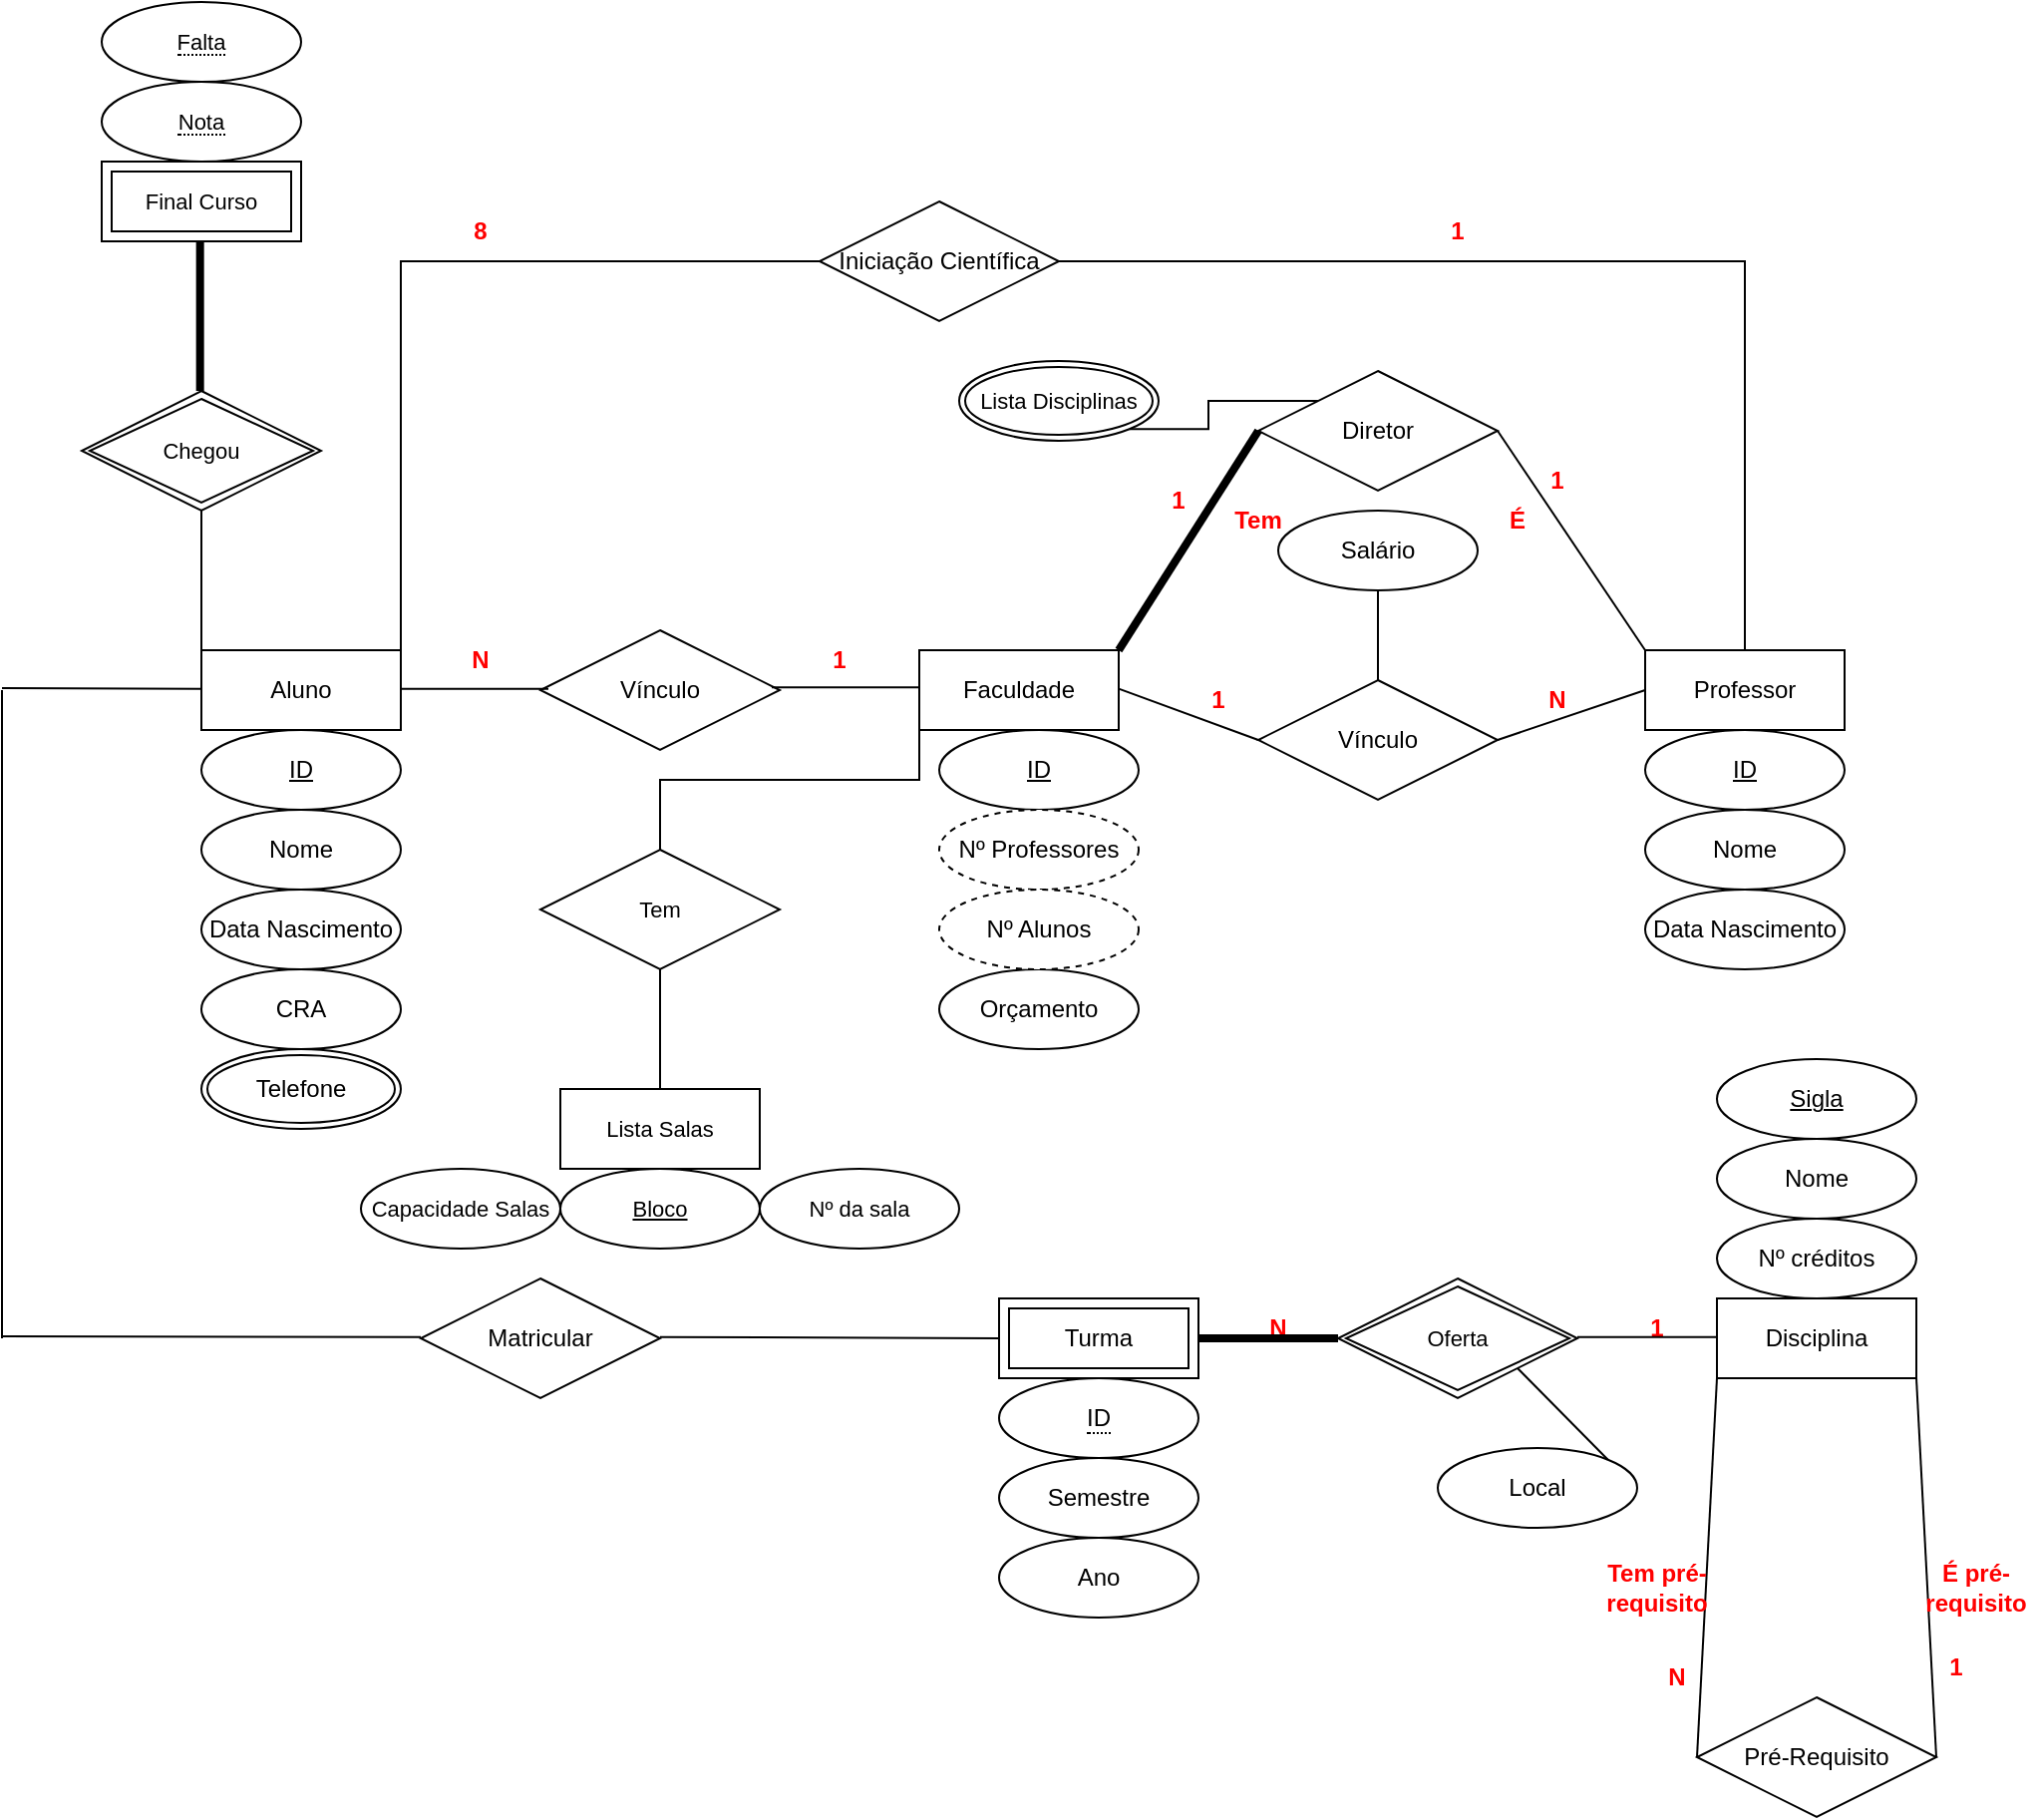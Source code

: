 <mxfile version="18.0.5" type="github">
  <diagram id="lJPxco9_FSO8eHjw9-y5" name="Page-1">
    <mxGraphModel dx="1248" dy="1806" grid="1" gridSize="10" guides="1" tooltips="1" connect="1" arrows="1" fold="1" page="1" pageScale="1" pageWidth="827" pageHeight="1169" math="0" shadow="0">
      <root>
        <mxCell id="0" />
        <mxCell id="1" parent="0" />
        <mxCell id="u_MYpTAzgE1sk0V8bHe8-20" style="edgeStyle=orthogonalEdgeStyle;rounded=0;orthogonalLoop=1;jettySize=auto;html=1;exitX=0;exitY=1;exitDx=0;exitDy=0;entryX=0.5;entryY=0;entryDx=0;entryDy=0;fontSize=11;fontColor=#000000;endArrow=none;endFill=0;strokeWidth=1;" edge="1" parent="1" source="_Gxdi6DB40ClKm4aPdWx-1" target="u_MYpTAzgE1sk0V8bHe8-19">
          <mxGeometry relative="1" as="geometry">
            <Array as="points">
              <mxPoint x="550" y="240" />
              <mxPoint x="420" y="240" />
            </Array>
          </mxGeometry>
        </mxCell>
        <mxCell id="_Gxdi6DB40ClKm4aPdWx-1" value="Faculdade" style="whiteSpace=wrap;html=1;align=center;" parent="1" vertex="1">
          <mxGeometry x="550" y="175" width="100" height="40" as="geometry" />
        </mxCell>
        <mxCell id="_Gxdi6DB40ClKm4aPdWx-2" value="ID" style="ellipse;whiteSpace=wrap;html=1;align=center;fontStyle=4;" parent="1" vertex="1">
          <mxGeometry x="560" y="215" width="100" height="40" as="geometry" />
        </mxCell>
        <mxCell id="_Gxdi6DB40ClKm4aPdWx-6" value="Orçamento" style="ellipse;whiteSpace=wrap;html=1;align=center;" parent="1" vertex="1">
          <mxGeometry x="560" y="335" width="100" height="40" as="geometry" />
        </mxCell>
        <mxCell id="_Gxdi6DB40ClKm4aPdWx-7" value="Disciplina" style="whiteSpace=wrap;html=1;align=center;" parent="1" vertex="1">
          <mxGeometry x="950" y="500" width="100" height="40" as="geometry" />
        </mxCell>
        <mxCell id="_Gxdi6DB40ClKm4aPdWx-8" value="Sigla" style="ellipse;whiteSpace=wrap;html=1;align=center;fontStyle=4" parent="1" vertex="1">
          <mxGeometry x="950" y="380" width="100" height="40" as="geometry" />
        </mxCell>
        <mxCell id="_Gxdi6DB40ClKm4aPdWx-9" value="Nome&lt;span style=&quot;color: rgba(0, 0, 0, 0); font-family: monospace; font-size: 0px; text-align: start;&quot;&gt;%3CmxGraphModel%3E%3Croot%3E%3CmxCell%20id%3D%220%22%2F%3E%3CmxCell%20id%3D%221%22%20parent%3D%220%22%2F%3E%3CmxCell%20id%3D%222%22%20value%3D%22Sigla%22%20style%3D%22ellipse%3BwhiteSpace%3Dwrap%3Bhtml%3D1%3Balign%3Dcenter%3B%22%20vertex%3D%221%22%20parent%3D%221%22%3E%3CmxGeometry%20x%3D%22320%22%20y%3D%2290%22%20width%3D%22100%22%20height%3D%2240%22%20as%3D%22geometry%22%2F%3E%3C%2FmxCell%3E%3C%2Froot%3E%3C%2FmxGraphModel%3E&lt;/span&gt;&lt;span style=&quot;color: rgba(0, 0, 0, 0); font-family: monospace; font-size: 0px; text-align: start;&quot;&gt;%3CmxGraphModel%3E%3Croot%3E%3CmxCell%20id%3D%220%22%2F%3E%3CmxCell%20id%3D%221%22%20parent%3D%220%22%2F%3E%3CmxCell%20id%3D%222%22%20value%3D%22Sigla%22%20style%3D%22ellipse%3BwhiteSpace%3Dwrap%3Bhtml%3D1%3Balign%3Dcenter%3B%22%20vertex%3D%221%22%20parent%3D%221%22%3E%3CmxGeometry%20x%3D%22320%22%20y%3D%2290%22%20width%3D%22100%22%20height%3D%2240%22%20as%3D%22geometry%22%2F%3E%3C%2FmxCell%3E%3C%2Froot%3E%3C%2FmxGraphModel%3E&lt;/span&gt;" style="ellipse;whiteSpace=wrap;html=1;align=center;fontStyle=0" parent="1" vertex="1">
          <mxGeometry x="950" y="420" width="100" height="40" as="geometry" />
        </mxCell>
        <mxCell id="_Gxdi6DB40ClKm4aPdWx-10" value="Nº créditos" style="ellipse;whiteSpace=wrap;html=1;align=center;" parent="1" vertex="1">
          <mxGeometry x="950" y="460" width="100" height="40" as="geometry" />
        </mxCell>
        <mxCell id="_Gxdi6DB40ClKm4aPdWx-11" value="Pré-Requisito" style="shape=rhombus;perimeter=rhombusPerimeter;whiteSpace=wrap;html=1;align=center;" parent="1" vertex="1">
          <mxGeometry x="940" y="700" width="120" height="60" as="geometry" />
        </mxCell>
        <mxCell id="_Gxdi6DB40ClKm4aPdWx-12" value="" style="endArrow=none;html=1;rounded=0;exitX=0;exitY=1;exitDx=0;exitDy=0;entryX=0;entryY=0.5;entryDx=0;entryDy=0;" parent="1" source="_Gxdi6DB40ClKm4aPdWx-7" target="_Gxdi6DB40ClKm4aPdWx-11" edge="1">
          <mxGeometry relative="1" as="geometry">
            <mxPoint x="1000" y="650" as="sourcePoint" />
            <mxPoint x="1160" y="650" as="targetPoint" />
          </mxGeometry>
        </mxCell>
        <mxCell id="_Gxdi6DB40ClKm4aPdWx-13" value="" style="endArrow=none;html=1;rounded=0;exitX=1;exitY=1;exitDx=0;exitDy=0;entryX=1;entryY=0.5;entryDx=0;entryDy=0;" parent="1" source="_Gxdi6DB40ClKm4aPdWx-7" target="_Gxdi6DB40ClKm4aPdWx-11" edge="1">
          <mxGeometry relative="1" as="geometry">
            <mxPoint x="960" y="550" as="sourcePoint" />
            <mxPoint x="950" y="690" as="targetPoint" />
          </mxGeometry>
        </mxCell>
        <mxCell id="_Gxdi6DB40ClKm4aPdWx-14" value="Tem pré-requisito" style="text;html=1;strokeColor=none;fillColor=none;align=center;verticalAlign=middle;whiteSpace=wrap;rounded=0;fontStyle=1;fontColor=#FF0000;" parent="1" vertex="1">
          <mxGeometry x="890" y="630" width="60" height="30" as="geometry" />
        </mxCell>
        <mxCell id="_Gxdi6DB40ClKm4aPdWx-15" value="N" style="text;html=1;strokeColor=none;fillColor=none;align=center;verticalAlign=middle;whiteSpace=wrap;rounded=0;fontStyle=1;fontColor=#FF0000;" parent="1" vertex="1">
          <mxGeometry x="900" y="675" width="60" height="30" as="geometry" />
        </mxCell>
        <mxCell id="_Gxdi6DB40ClKm4aPdWx-16" value="É pré-requisito" style="text;html=1;strokeColor=none;fillColor=none;align=center;verticalAlign=middle;whiteSpace=wrap;rounded=0;fontStyle=1;fontColor=#FF0000;" parent="1" vertex="1">
          <mxGeometry x="1050" y="630" width="60" height="30" as="geometry" />
        </mxCell>
        <mxCell id="_Gxdi6DB40ClKm4aPdWx-17" value="1" style="text;html=1;strokeColor=none;fillColor=none;align=center;verticalAlign=middle;whiteSpace=wrap;rounded=0;fontStyle=1;fontColor=#FF0000;" parent="1" vertex="1">
          <mxGeometry x="1040" y="670" width="60" height="30" as="geometry" />
        </mxCell>
        <mxCell id="_Gxdi6DB40ClKm4aPdWx-18" value="Professor" style="whiteSpace=wrap;html=1;align=center;" parent="1" vertex="1">
          <mxGeometry x="914" y="175" width="100" height="40" as="geometry" />
        </mxCell>
        <mxCell id="_Gxdi6DB40ClKm4aPdWx-19" value="ID" style="ellipse;whiteSpace=wrap;html=1;align=center;fontStyle=4;" parent="1" vertex="1">
          <mxGeometry x="914" y="215" width="100" height="40" as="geometry" />
        </mxCell>
        <mxCell id="_Gxdi6DB40ClKm4aPdWx-20" value="Nome" style="ellipse;whiteSpace=wrap;html=1;align=center;" parent="1" vertex="1">
          <mxGeometry x="914" y="255" width="100" height="40" as="geometry" />
        </mxCell>
        <mxCell id="_Gxdi6DB40ClKm4aPdWx-21" value="Data Nascimento" style="ellipse;whiteSpace=wrap;html=1;align=center;" parent="1" vertex="1">
          <mxGeometry x="914" y="295" width="100" height="40" as="geometry" />
        </mxCell>
        <mxCell id="_Gxdi6DB40ClKm4aPdWx-22" value="Salário" style="ellipse;whiteSpace=wrap;html=1;align=center;" parent="1" vertex="1">
          <mxGeometry x="730" y="105" width="100" height="40" as="geometry" />
        </mxCell>
        <mxCell id="_Gxdi6DB40ClKm4aPdWx-97" style="edgeStyle=orthogonalEdgeStyle;rounded=0;orthogonalLoop=1;jettySize=auto;html=1;exitX=1;exitY=0;exitDx=0;exitDy=0;entryX=0;entryY=0.5;entryDx=0;entryDy=0;endArrow=none;endFill=0;strokeWidth=1;" parent="1" source="_Gxdi6DB40ClKm4aPdWx-23" target="_Gxdi6DB40ClKm4aPdWx-96" edge="1">
          <mxGeometry relative="1" as="geometry" />
        </mxCell>
        <mxCell id="_Gxdi6DB40ClKm4aPdWx-23" value="Aluno" style="whiteSpace=wrap;html=1;align=center;" parent="1" vertex="1">
          <mxGeometry x="190" y="175" width="100" height="40" as="geometry" />
        </mxCell>
        <mxCell id="_Gxdi6DB40ClKm4aPdWx-24" value="Nome" style="ellipse;whiteSpace=wrap;html=1;align=center;" parent="1" vertex="1">
          <mxGeometry x="190" y="255" width="100" height="40" as="geometry" />
        </mxCell>
        <mxCell id="_Gxdi6DB40ClKm4aPdWx-25" value="Data Nascimento" style="ellipse;whiteSpace=wrap;html=1;align=center;" parent="1" vertex="1">
          <mxGeometry x="190" y="295" width="100" height="40" as="geometry" />
        </mxCell>
        <mxCell id="_Gxdi6DB40ClKm4aPdWx-26" value="CRA" style="ellipse;whiteSpace=wrap;html=1;align=center;" parent="1" vertex="1">
          <mxGeometry x="190" y="335" width="100" height="40" as="geometry" />
        </mxCell>
        <mxCell id="_Gxdi6DB40ClKm4aPdWx-27" value="ID" style="ellipse;whiteSpace=wrap;html=1;align=center;fontStyle=4;" parent="1" vertex="1">
          <mxGeometry x="190" y="215" width="100" height="40" as="geometry" />
        </mxCell>
        <mxCell id="_Gxdi6DB40ClKm4aPdWx-28" value="Telefone" style="ellipse;shape=doubleEllipse;margin=3;whiteSpace=wrap;html=1;align=center;" parent="1" vertex="1">
          <mxGeometry x="190" y="375" width="100" height="40" as="geometry" />
        </mxCell>
        <mxCell id="u_MYpTAzgE1sk0V8bHe8-28" style="edgeStyle=orthogonalEdgeStyle;rounded=0;orthogonalLoop=1;jettySize=auto;html=1;exitX=0;exitY=0;exitDx=0;exitDy=0;entryX=1;entryY=1;entryDx=0;entryDy=0;fontSize=11;fontColor=#000000;endArrow=none;endFill=0;strokeWidth=1;" edge="1" parent="1" source="_Gxdi6DB40ClKm4aPdWx-29" target="u_MYpTAzgE1sk0V8bHe8-27">
          <mxGeometry relative="1" as="geometry" />
        </mxCell>
        <mxCell id="_Gxdi6DB40ClKm4aPdWx-29" value="Diretor" style="shape=rhombus;perimeter=rhombusPerimeter;whiteSpace=wrap;html=1;align=center;" parent="1" vertex="1">
          <mxGeometry x="720" y="35" width="120" height="60" as="geometry" />
        </mxCell>
        <mxCell id="_Gxdi6DB40ClKm4aPdWx-30" value="" style="endArrow=none;html=1;rounded=0;exitX=0;exitY=0.5;exitDx=0;exitDy=0;entryX=1;entryY=0;entryDx=0;entryDy=0;strokeWidth=4;" parent="1" source="_Gxdi6DB40ClKm4aPdWx-29" target="_Gxdi6DB40ClKm4aPdWx-1" edge="1">
          <mxGeometry relative="1" as="geometry">
            <mxPoint x="830" y="255" as="sourcePoint" />
            <mxPoint x="820" y="395" as="targetPoint" />
          </mxGeometry>
        </mxCell>
        <mxCell id="_Gxdi6DB40ClKm4aPdWx-31" value="" style="endArrow=none;html=1;rounded=0;exitX=1;exitY=0.5;exitDx=0;exitDy=0;entryX=0;entryY=0;entryDx=0;entryDy=0;" parent="1" source="_Gxdi6DB40ClKm4aPdWx-29" target="_Gxdi6DB40ClKm4aPdWx-18" edge="1">
          <mxGeometry relative="1" as="geometry">
            <mxPoint x="830" y="115" as="sourcePoint" />
            <mxPoint x="780" y="175" as="targetPoint" />
          </mxGeometry>
        </mxCell>
        <mxCell id="_Gxdi6DB40ClKm4aPdWx-32" value="1" style="text;html=1;strokeColor=none;fillColor=none;align=center;verticalAlign=middle;whiteSpace=wrap;rounded=0;fontStyle=1;fontColor=#FF0000;" parent="1" vertex="1">
          <mxGeometry x="650" y="85" width="60" height="30" as="geometry" />
        </mxCell>
        <mxCell id="_Gxdi6DB40ClKm4aPdWx-36" value="1" style="text;html=1;strokeColor=none;fillColor=none;align=center;verticalAlign=middle;whiteSpace=wrap;rounded=0;fontStyle=1;fontColor=#FF0000;" parent="1" vertex="1">
          <mxGeometry x="840" y="75" width="60" height="30" as="geometry" />
        </mxCell>
        <mxCell id="_Gxdi6DB40ClKm4aPdWx-38" value="Vínculo" style="shape=rhombus;perimeter=rhombusPerimeter;whiteSpace=wrap;html=1;align=center;" parent="1" vertex="1">
          <mxGeometry x="720" y="190" width="120" height="60" as="geometry" />
        </mxCell>
        <mxCell id="_Gxdi6DB40ClKm4aPdWx-39" value="" style="endArrow=none;html=1;rounded=0;exitX=0;exitY=0.5;exitDx=0;exitDy=0;entryX=1;entryY=0.5;entryDx=0;entryDy=0;" parent="1" source="_Gxdi6DB40ClKm4aPdWx-18" target="_Gxdi6DB40ClKm4aPdWx-38" edge="1">
          <mxGeometry relative="1" as="geometry">
            <mxPoint x="850" y="75" as="sourcePoint" />
            <mxPoint x="924" y="185" as="targetPoint" />
          </mxGeometry>
        </mxCell>
        <mxCell id="_Gxdi6DB40ClKm4aPdWx-40" value="" style="endArrow=none;html=1;rounded=0;exitX=0;exitY=0.5;exitDx=0;exitDy=0;entryX=1;entryY=0.5;entryDx=0;entryDy=0;" parent="1" source="_Gxdi6DB40ClKm4aPdWx-38" edge="1">
          <mxGeometry relative="1" as="geometry">
            <mxPoint x="724" y="194.33" as="sourcePoint" />
            <mxPoint x="650" y="194.33" as="targetPoint" />
          </mxGeometry>
        </mxCell>
        <mxCell id="_Gxdi6DB40ClKm4aPdWx-44" value="1" style="text;html=1;strokeColor=none;fillColor=none;align=center;verticalAlign=middle;whiteSpace=wrap;rounded=0;fontStyle=1;fontColor=#FF0000;" parent="1" vertex="1">
          <mxGeometry x="670" y="185" width="60" height="30" as="geometry" />
        </mxCell>
        <mxCell id="_Gxdi6DB40ClKm4aPdWx-45" value="N" style="text;html=1;strokeColor=none;fillColor=none;align=center;verticalAlign=middle;whiteSpace=wrap;rounded=0;fontStyle=1;fontColor=#FF0000;" parent="1" vertex="1">
          <mxGeometry x="840" y="185" width="60" height="30" as="geometry" />
        </mxCell>
        <mxCell id="_Gxdi6DB40ClKm4aPdWx-46" value="É" style="text;html=1;strokeColor=none;fillColor=none;align=center;verticalAlign=middle;whiteSpace=wrap;rounded=0;fontStyle=1;fontColor=#FF0000;" parent="1" vertex="1">
          <mxGeometry x="820" y="95" width="60" height="30" as="geometry" />
        </mxCell>
        <mxCell id="_Gxdi6DB40ClKm4aPdWx-47" value="Tem" style="text;html=1;strokeColor=none;fillColor=none;align=center;verticalAlign=middle;whiteSpace=wrap;rounded=0;fontStyle=1;fontColor=#FF0000;" parent="1" vertex="1">
          <mxGeometry x="690" y="95" width="60" height="30" as="geometry" />
        </mxCell>
        <mxCell id="_Gxdi6DB40ClKm4aPdWx-49" value="" style="endArrow=none;html=1;rounded=0;strokeWidth=1;exitX=0.5;exitY=0;exitDx=0;exitDy=0;entryX=0.5;entryY=1;entryDx=0;entryDy=0;" parent="1" source="_Gxdi6DB40ClKm4aPdWx-38" target="_Gxdi6DB40ClKm4aPdWx-22" edge="1">
          <mxGeometry relative="1" as="geometry">
            <mxPoint x="780" y="160" as="sourcePoint" />
            <mxPoint x="780" y="150" as="targetPoint" />
          </mxGeometry>
        </mxCell>
        <mxCell id="_Gxdi6DB40ClKm4aPdWx-54" value="Vínculo" style="shape=rhombus;perimeter=rhombusPerimeter;whiteSpace=wrap;html=1;align=center;" parent="1" vertex="1">
          <mxGeometry x="360" y="165" width="120" height="60" as="geometry" />
        </mxCell>
        <mxCell id="_Gxdi6DB40ClKm4aPdWx-55" value="" style="endArrow=none;html=1;rounded=0;exitX=0;exitY=0.5;exitDx=0;exitDy=0;entryX=1;entryY=0.5;entryDx=0;entryDy=0;" parent="1" edge="1">
          <mxGeometry relative="1" as="geometry">
            <mxPoint x="364" y="194.33" as="sourcePoint" />
            <mxPoint x="290" y="194.33" as="targetPoint" />
          </mxGeometry>
        </mxCell>
        <mxCell id="_Gxdi6DB40ClKm4aPdWx-56" value="N" style="text;html=1;strokeColor=none;fillColor=none;align=center;verticalAlign=middle;whiteSpace=wrap;rounded=0;fontColor=#FF0000;fontStyle=1" parent="1" vertex="1">
          <mxGeometry x="300" y="165" width="60" height="30" as="geometry" />
        </mxCell>
        <mxCell id="_Gxdi6DB40ClKm4aPdWx-57" value="1" style="text;html=1;strokeColor=none;fillColor=none;align=center;verticalAlign=middle;whiteSpace=wrap;rounded=0;fontStyle=1;fontColor=#FF0000;" parent="1" vertex="1">
          <mxGeometry x="480" y="165" width="60" height="30" as="geometry" />
        </mxCell>
        <mxCell id="_Gxdi6DB40ClKm4aPdWx-58" value="" style="endArrow=none;html=1;rounded=0;exitX=0;exitY=0.5;exitDx=0;exitDy=0;entryX=1;entryY=0.5;entryDx=0;entryDy=0;" parent="1" edge="1">
          <mxGeometry relative="1" as="geometry">
            <mxPoint x="550" y="193.67" as="sourcePoint" />
            <mxPoint x="476" y="193.67" as="targetPoint" />
          </mxGeometry>
        </mxCell>
        <mxCell id="_Gxdi6DB40ClKm4aPdWx-62" value="Semestre" style="ellipse;whiteSpace=wrap;html=1;align=center;" parent="1" vertex="1">
          <mxGeometry x="590" y="580" width="100" height="40" as="geometry" />
        </mxCell>
        <mxCell id="_Gxdi6DB40ClKm4aPdWx-63" value="Ano" style="ellipse;whiteSpace=wrap;html=1;align=center;" parent="1" vertex="1">
          <mxGeometry x="590" y="620" width="100" height="40" as="geometry" />
        </mxCell>
        <mxCell id="_Gxdi6DB40ClKm4aPdWx-70" value="Local" style="ellipse;whiteSpace=wrap;html=1;align=center;" parent="1" vertex="1">
          <mxGeometry x="810" y="575" width="100" height="40" as="geometry" />
        </mxCell>
        <mxCell id="_Gxdi6DB40ClKm4aPdWx-71" value="" style="endArrow=none;html=1;rounded=0;strokeWidth=1;exitX=1;exitY=1;exitDx=0;exitDy=0;entryX=1;entryY=0;entryDx=0;entryDy=0;" parent="1" target="_Gxdi6DB40ClKm4aPdWx-70" edge="1">
          <mxGeometry relative="1" as="geometry">
            <mxPoint x="850" y="535" as="sourcePoint" />
            <mxPoint x="1150" y="390" as="targetPoint" />
          </mxGeometry>
        </mxCell>
        <mxCell id="_Gxdi6DB40ClKm4aPdWx-79" value="N" style="text;html=1;strokeColor=none;fillColor=none;align=center;verticalAlign=middle;whiteSpace=wrap;rounded=0;fontStyle=1;fontColor=#FF0000;" parent="1" vertex="1">
          <mxGeometry x="700" y="500" width="60" height="30" as="geometry" />
        </mxCell>
        <mxCell id="_Gxdi6DB40ClKm4aPdWx-80" value="1" style="text;html=1;strokeColor=none;fillColor=none;align=center;verticalAlign=middle;whiteSpace=wrap;rounded=0;fontStyle=1;fontColor=#FF0000;" parent="1" vertex="1">
          <mxGeometry x="890" y="500" width="60" height="30" as="geometry" />
        </mxCell>
        <mxCell id="_Gxdi6DB40ClKm4aPdWx-81" value="Matricular" style="shape=rhombus;perimeter=rhombusPerimeter;whiteSpace=wrap;html=1;align=center;" parent="1" vertex="1">
          <mxGeometry x="300" y="490" width="120" height="60" as="geometry" />
        </mxCell>
        <mxCell id="_Gxdi6DB40ClKm4aPdWx-83" value="" style="endArrow=none;html=1;rounded=0;strokeWidth=1;" parent="1" edge="1">
          <mxGeometry relative="1" as="geometry">
            <mxPoint x="90" y="195" as="sourcePoint" />
            <mxPoint x="90" y="520" as="targetPoint" />
          </mxGeometry>
        </mxCell>
        <mxCell id="_Gxdi6DB40ClKm4aPdWx-87" value="" style="endArrow=none;html=1;rounded=0;strokeWidth=4;exitX=1;exitY=0.5;exitDx=0;exitDy=0;" parent="1" edge="1">
          <mxGeometry relative="1" as="geometry">
            <mxPoint x="690.0" y="520" as="sourcePoint" />
            <mxPoint x="760" y="520" as="targetPoint" />
          </mxGeometry>
        </mxCell>
        <mxCell id="_Gxdi6DB40ClKm4aPdWx-88" value="" style="endArrow=none;html=1;rounded=0;strokeWidth=1;exitX=1;exitY=0.5;exitDx=0;exitDy=0;" parent="1" edge="1">
          <mxGeometry relative="1" as="geometry">
            <mxPoint x="880" y="519.33" as="sourcePoint" />
            <mxPoint x="950" y="519.33" as="targetPoint" />
          </mxGeometry>
        </mxCell>
        <mxCell id="_Gxdi6DB40ClKm4aPdWx-90" value="" style="endArrow=none;html=1;rounded=0;strokeWidth=1;" parent="1" edge="1">
          <mxGeometry relative="1" as="geometry">
            <mxPoint x="90" y="519" as="sourcePoint" />
            <mxPoint x="300" y="519.33" as="targetPoint" />
          </mxGeometry>
        </mxCell>
        <mxCell id="_Gxdi6DB40ClKm4aPdWx-91" value="" style="endArrow=none;html=1;rounded=0;strokeWidth=1;entryX=0;entryY=0.5;entryDx=0;entryDy=0;" parent="1" edge="1">
          <mxGeometry relative="1" as="geometry">
            <mxPoint x="420" y="519.33" as="sourcePoint" />
            <mxPoint x="590.0" y="520" as="targetPoint" />
          </mxGeometry>
        </mxCell>
        <mxCell id="_Gxdi6DB40ClKm4aPdWx-92" value="" style="endArrow=none;html=1;rounded=0;strokeWidth=1;" parent="1" edge="1">
          <mxGeometry relative="1" as="geometry">
            <mxPoint x="90" y="194" as="sourcePoint" />
            <mxPoint x="190" y="194.33" as="targetPoint" />
          </mxGeometry>
        </mxCell>
        <mxCell id="_Gxdi6DB40ClKm4aPdWx-98" style="edgeStyle=orthogonalEdgeStyle;rounded=0;orthogonalLoop=1;jettySize=auto;html=1;exitX=1;exitY=0.5;exitDx=0;exitDy=0;entryX=0.5;entryY=0;entryDx=0;entryDy=0;endArrow=none;endFill=0;strokeWidth=1;" parent="1" source="_Gxdi6DB40ClKm4aPdWx-96" target="_Gxdi6DB40ClKm4aPdWx-18" edge="1">
          <mxGeometry relative="1" as="geometry" />
        </mxCell>
        <mxCell id="_Gxdi6DB40ClKm4aPdWx-96" value="Iniciação Científica" style="shape=rhombus;perimeter=rhombusPerimeter;whiteSpace=wrap;html=1;align=center;" parent="1" vertex="1">
          <mxGeometry x="500" y="-50" width="120" height="60" as="geometry" />
        </mxCell>
        <mxCell id="_Gxdi6DB40ClKm4aPdWx-99" value="1" style="text;html=1;strokeColor=none;fillColor=none;align=center;verticalAlign=middle;whiteSpace=wrap;rounded=0;fontStyle=1;fontColor=#FF0000;" parent="1" vertex="1">
          <mxGeometry x="790" y="-50" width="60" height="30" as="geometry" />
        </mxCell>
        <mxCell id="_Gxdi6DB40ClKm4aPdWx-100" value="8" style="text;html=1;strokeColor=none;fillColor=none;align=center;verticalAlign=middle;whiteSpace=wrap;rounded=0;fontStyle=1;fontColor=#FF0000;" parent="1" vertex="1">
          <mxGeometry x="300" y="-50" width="60" height="30" as="geometry" />
        </mxCell>
        <mxCell id="u_MYpTAzgE1sk0V8bHe8-1" value="Turma" style="shape=ext;margin=3;double=1;whiteSpace=wrap;html=1;align=center;" vertex="1" parent="1">
          <mxGeometry x="590" y="500" width="100" height="40" as="geometry" />
        </mxCell>
        <mxCell id="u_MYpTAzgE1sk0V8bHe8-2" value="&lt;span style=&quot;border-bottom: 1px dotted&quot;&gt;ID&lt;/span&gt;" style="ellipse;whiteSpace=wrap;html=1;align=center;" vertex="1" parent="1">
          <mxGeometry x="590" y="540" width="100" height="40" as="geometry" />
        </mxCell>
        <mxCell id="u_MYpTAzgE1sk0V8bHe8-3" value="Nº Professores" style="ellipse;whiteSpace=wrap;html=1;align=center;dashed=1;" vertex="1" parent="1">
          <mxGeometry x="560" y="255" width="100" height="40" as="geometry" />
        </mxCell>
        <mxCell id="u_MYpTAzgE1sk0V8bHe8-4" value="Nº Alunos" style="ellipse;whiteSpace=wrap;html=1;align=center;dashed=1;" vertex="1" parent="1">
          <mxGeometry x="560" y="295" width="100" height="40" as="geometry" />
        </mxCell>
        <mxCell id="u_MYpTAzgE1sk0V8bHe8-8" value="Final Curso" style="shape=ext;margin=3;double=1;whiteSpace=wrap;html=1;align=center;fontSize=11;" vertex="1" parent="1">
          <mxGeometry x="140" y="-70" width="100" height="40" as="geometry" />
        </mxCell>
        <mxCell id="u_MYpTAzgE1sk0V8bHe8-11" value="&lt;span style=&quot;border-bottom: 1px dotted&quot;&gt;Nota&lt;/span&gt;" style="ellipse;whiteSpace=wrap;html=1;align=center;fontSize=11;fontColor=#000000;" vertex="1" parent="1">
          <mxGeometry x="140" y="-110" width="100" height="40" as="geometry" />
        </mxCell>
        <mxCell id="u_MYpTAzgE1sk0V8bHe8-12" value="&lt;span style=&quot;border-bottom: 1px dotted&quot;&gt;Falta&lt;/span&gt;" style="ellipse;whiteSpace=wrap;html=1;align=center;fontSize=11;fontColor=#000000;" vertex="1" parent="1">
          <mxGeometry x="140" y="-150" width="100" height="40" as="geometry" />
        </mxCell>
        <mxCell id="u_MYpTAzgE1sk0V8bHe8-13" value="" style="endArrow=none;html=1;rounded=0;strokeWidth=1;entryX=0;entryY=0;entryDx=0;entryDy=0;" edge="1" parent="1" target="_Gxdi6DB40ClKm4aPdWx-23">
          <mxGeometry relative="1" as="geometry">
            <mxPoint x="190" y="100" as="sourcePoint" />
            <mxPoint x="200" y="204.33" as="targetPoint" />
          </mxGeometry>
        </mxCell>
        <mxCell id="u_MYpTAzgE1sk0V8bHe8-14" value="Oferta" style="shape=rhombus;double=1;perimeter=rhombusPerimeter;whiteSpace=wrap;html=1;align=center;fontSize=11;fontColor=#000000;" vertex="1" parent="1">
          <mxGeometry x="760" y="490" width="120" height="60" as="geometry" />
        </mxCell>
        <mxCell id="u_MYpTAzgE1sk0V8bHe8-15" value="Chegou" style="shape=rhombus;double=1;perimeter=rhombusPerimeter;whiteSpace=wrap;html=1;align=center;fontSize=11;fontColor=#000000;" vertex="1" parent="1">
          <mxGeometry x="130" y="45" width="120" height="60" as="geometry" />
        </mxCell>
        <mxCell id="u_MYpTAzgE1sk0V8bHe8-18" value="" style="endArrow=none;html=1;rounded=0;strokeWidth=4;entryX=0;entryY=0;entryDx=0;entryDy=0;" edge="1" parent="1">
          <mxGeometry relative="1" as="geometry">
            <mxPoint x="189.33" y="-30" as="sourcePoint" />
            <mxPoint x="189.33" y="45" as="targetPoint" />
          </mxGeometry>
        </mxCell>
        <mxCell id="u_MYpTAzgE1sk0V8bHe8-22" style="edgeStyle=orthogonalEdgeStyle;rounded=0;orthogonalLoop=1;jettySize=auto;html=1;exitX=0.5;exitY=1;exitDx=0;exitDy=0;entryX=0.5;entryY=0;entryDx=0;entryDy=0;fontSize=11;fontColor=#000000;endArrow=none;endFill=0;strokeWidth=1;" edge="1" parent="1" source="u_MYpTAzgE1sk0V8bHe8-19" target="u_MYpTAzgE1sk0V8bHe8-21">
          <mxGeometry relative="1" as="geometry">
            <mxPoint x="420" y="360" as="sourcePoint" />
          </mxGeometry>
        </mxCell>
        <mxCell id="u_MYpTAzgE1sk0V8bHe8-19" value="Tem" style="shape=rhombus;perimeter=rhombusPerimeter;whiteSpace=wrap;html=1;align=center;fontSize=11;fontColor=#000000;" vertex="1" parent="1">
          <mxGeometry x="360" y="275" width="120" height="60" as="geometry" />
        </mxCell>
        <mxCell id="u_MYpTAzgE1sk0V8bHe8-21" value="Lista Salas" style="whiteSpace=wrap;html=1;align=center;fontSize=11;fontColor=#000000;" vertex="1" parent="1">
          <mxGeometry x="370" y="395" width="100" height="40" as="geometry" />
        </mxCell>
        <mxCell id="u_MYpTAzgE1sk0V8bHe8-23" value="Bloco" style="ellipse;whiteSpace=wrap;html=1;align=center;fontStyle=4;fontSize=11;fontColor=#000000;" vertex="1" parent="1">
          <mxGeometry x="370" y="435" width="100" height="40" as="geometry" />
        </mxCell>
        <mxCell id="u_MYpTAzgE1sk0V8bHe8-24" value="Nº da sala" style="ellipse;whiteSpace=wrap;html=1;align=center;fontSize=11;fontColor=#000000;" vertex="1" parent="1">
          <mxGeometry x="470" y="435" width="100" height="40" as="geometry" />
        </mxCell>
        <mxCell id="u_MYpTAzgE1sk0V8bHe8-26" value="Capacidade Salas" style="ellipse;whiteSpace=wrap;html=1;align=center;fontSize=11;fontColor=#000000;" vertex="1" parent="1">
          <mxGeometry x="270" y="435" width="100" height="40" as="geometry" />
        </mxCell>
        <mxCell id="u_MYpTAzgE1sk0V8bHe8-27" value="Lista Disciplinas" style="ellipse;shape=doubleEllipse;margin=3;whiteSpace=wrap;html=1;align=center;fontSize=11;fontColor=#000000;" vertex="1" parent="1">
          <mxGeometry x="570" y="30" width="100" height="40" as="geometry" />
        </mxCell>
      </root>
    </mxGraphModel>
  </diagram>
</mxfile>
